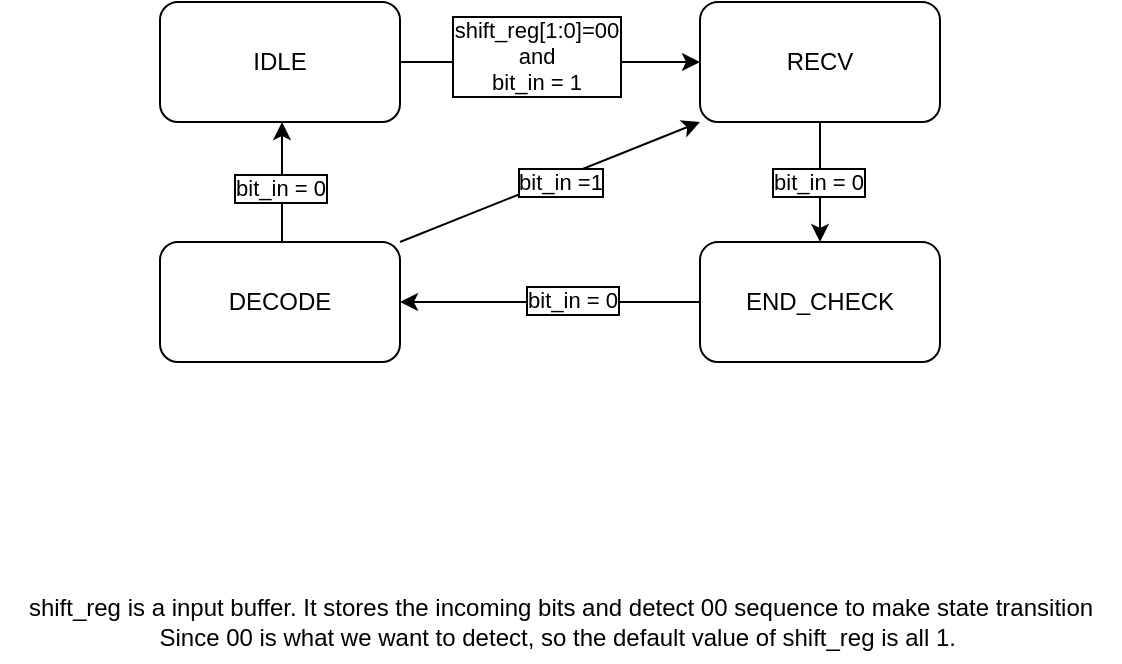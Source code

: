<mxfile>
    <diagram id="a_9v-AYjvYnEIv92gtKl" name="Page-1">
        <mxGraphModel dx="794" dy="427" grid="1" gridSize="10" guides="1" tooltips="1" connect="1" arrows="1" fold="1" page="1" pageScale="1" pageWidth="850" pageHeight="1100" math="0" shadow="0">
            <root>
                <mxCell id="0"/>
                <mxCell id="1" parent="0"/>
                <mxCell id="8" style="edgeStyle=none;html=1;exitX=0.5;exitY=1;exitDx=0;exitDy=0;entryX=0.5;entryY=0;entryDx=0;entryDy=0;" parent="1" source="3" target="5" edge="1">
                    <mxGeometry relative="1" as="geometry"/>
                </mxCell>
                <mxCell id="13" value="bit_in = 0" style="edgeLabel;html=1;align=center;verticalAlign=middle;resizable=0;points=[];labelBorderColor=default;" parent="8" vertex="1" connectable="0">
                    <mxGeometry x="-0.024" y="-1" relative="1" as="geometry">
                        <mxPoint as="offset"/>
                    </mxGeometry>
                </mxCell>
                <mxCell id="3" value="RECV" style="rounded=1;whiteSpace=wrap;html=1;" parent="1" vertex="1">
                    <mxGeometry x="590" y="70" width="120" height="60" as="geometry"/>
                </mxCell>
                <mxCell id="7" style="edgeStyle=none;html=1;exitX=1;exitY=0.5;exitDx=0;exitDy=0;entryX=0;entryY=0.5;entryDx=0;entryDy=0;" parent="1" source="4" target="3" edge="1">
                    <mxGeometry relative="1" as="geometry"/>
                </mxCell>
                <mxCell id="12" value="shift_reg[1:0]=00&lt;div&gt;and&lt;br&gt;bit_in = 1&lt;/div&gt;" style="edgeLabel;html=1;align=center;verticalAlign=middle;resizable=0;points=[];labelBorderColor=default;" parent="7" vertex="1" connectable="0">
                    <mxGeometry x="-0.101" y="3" relative="1" as="geometry">
                        <mxPoint as="offset"/>
                    </mxGeometry>
                </mxCell>
                <mxCell id="4" value="IDLE" style="rounded=1;whiteSpace=wrap;html=1;" parent="1" vertex="1">
                    <mxGeometry x="320" y="70" width="120" height="60" as="geometry"/>
                </mxCell>
                <mxCell id="9" style="edgeStyle=none;html=1;entryX=1;entryY=0.5;entryDx=0;entryDy=0;" parent="1" source="5" target="6" edge="1">
                    <mxGeometry relative="1" as="geometry"/>
                </mxCell>
                <mxCell id="14" value="bit_in = 0" style="edgeLabel;html=1;align=center;verticalAlign=middle;resizable=0;points=[];labelBorderColor=default;" parent="9" vertex="1" connectable="0">
                    <mxGeometry x="-0.144" y="-1" relative="1" as="geometry">
                        <mxPoint as="offset"/>
                    </mxGeometry>
                </mxCell>
                <mxCell id="5" value="END_CHECK" style="rounded=1;whiteSpace=wrap;html=1;" parent="1" vertex="1">
                    <mxGeometry x="590" y="190" width="120" height="60" as="geometry"/>
                </mxCell>
                <mxCell id="10" style="edgeStyle=none;html=1;exitX=0.5;exitY=0;exitDx=0;exitDy=0;entryX=0.5;entryY=1;entryDx=0;entryDy=0;" parent="1" edge="1">
                    <mxGeometry relative="1" as="geometry">
                        <mxPoint x="381.0" y="190" as="sourcePoint"/>
                        <mxPoint x="381.0" y="130" as="targetPoint"/>
                    </mxGeometry>
                </mxCell>
                <mxCell id="19" value="bit_in = 0" style="edgeLabel;html=1;align=center;verticalAlign=middle;resizable=0;points=[];labelBorderColor=default;" parent="10" vertex="1" connectable="0">
                    <mxGeometry x="-0.081" y="1" relative="1" as="geometry">
                        <mxPoint as="offset"/>
                    </mxGeometry>
                </mxCell>
                <mxCell id="11" style="edgeStyle=none;html=1;exitX=1;exitY=0;exitDx=0;exitDy=0;entryX=0;entryY=1;entryDx=0;entryDy=0;" parent="1" source="6" target="3" edge="1">
                    <mxGeometry relative="1" as="geometry"/>
                </mxCell>
                <mxCell id="16" value="bit_in =1" style="edgeLabel;html=1;align=center;verticalAlign=middle;resizable=0;points=[];shadow=1;fillColor=#FF662B;labelBorderColor=default;" parent="11" vertex="1" connectable="0">
                    <mxGeometry x="-0.059" y="-3" relative="1" as="geometry">
                        <mxPoint x="8" y="-5" as="offset"/>
                    </mxGeometry>
                </mxCell>
                <mxCell id="6" value="DECODE" style="rounded=1;whiteSpace=wrap;html=1;" parent="1" vertex="1">
                    <mxGeometry x="320" y="190" width="120" height="60" as="geometry"/>
                </mxCell>
                <mxCell id="20" value="shift_reg is a input buffer. It stores the incoming bits and detect 00 sequence to make state transition&lt;div&gt;Since 00 is what we want to detect, so the default value of shift_reg is all 1.&amp;nbsp;&lt;/div&gt;" style="text;html=1;align=center;verticalAlign=middle;resizable=0;points=[];autosize=1;strokeColor=none;fillColor=none;" parent="1" vertex="1">
                    <mxGeometry x="240" y="360" width="560" height="40" as="geometry"/>
                </mxCell>
            </root>
        </mxGraphModel>
    </diagram>
</mxfile>
